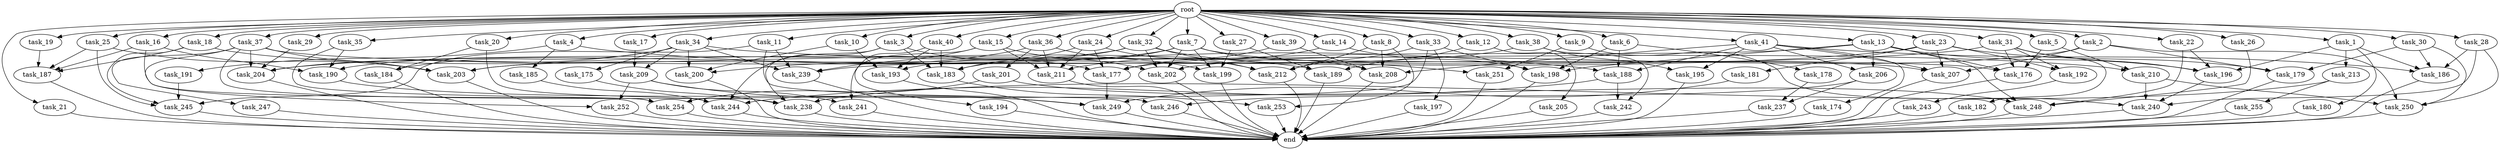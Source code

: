 digraph G {
  root [size="0.000000"];
  task_11 [size="1024.000000"];
  task_239 [size="1013612281856.000000"];
  task_185 [size="420906795008.000000"];
  task_2 [size="1024.000000"];
  task_249 [size="1640677507072.000000"];
  task_34 [size="1024.000000"];
  task_21 [size="1024.000000"];
  task_193 [size="901943132160.000000"];
  task_23 [size="1024.000000"];
  task_35 [size="1024.000000"];
  task_1 [size="1024.000000"];
  task_33 [size="1024.000000"];
  task_176 [size="1632087572480.000000"];
  task_14 [size="1024.000000"];
  task_206 [size="618475290624.000000"];
  task_178 [size="77309411328.000000"];
  task_3 [size="1024.000000"];
  task_213 [size="549755813888.000000"];
  task_254 [size="1503238553600.000000"];
  task_196 [size="1692217114624.000000"];
  task_187 [size="1468878815232.000000"];
  task_203 [size="1932735283200.000000"];
  task_28 [size="1024.000000"];
  task_209 [size="386547056640.000000"];
  task_201 [size="309237645312.000000"];
  task_22 [size="1024.000000"];
  task_5 [size="1024.000000"];
  task_188 [size="807453851648.000000"];
  task_30 [size="1024.000000"];
  task_179 [size="1623497637888.000000"];
  task_242 [size="111669149696.000000"];
  end [size="0.000000"];
  task_183 [size="566935683072.000000"];
  task_9 [size="1024.000000"];
  task_244 [size="807453851648.000000"];
  task_250 [size="936302870528.000000"];
  task_27 [size="1024.000000"];
  task_238 [size="1855425871872.000000"];
  task_195 [size="386547056640.000000"];
  task_20 [size="1024.000000"];
  task_182 [size="695784701952.000000"];
  task_199 [size="1245540515840.000000"];
  task_212 [size="1623497637888.000000"];
  task_245 [size="2241972928512.000000"];
  task_194 [size="214748364800.000000"];
  task_247 [size="549755813888.000000"];
  task_198 [size="1322849927168.000000"];
  task_252 [size="1245540515840.000000"];
  task_40 [size="1024.000000"];
  task_246 [size="1099511627776.000000"];
  task_186 [size="1211180777472.000000"];
  task_200 [size="523986010112.000000"];
  task_175 [size="77309411328.000000"];
  task_205 [size="549755813888.000000"];
  task_251 [size="970662608896.000000"];
  task_202 [size="1486058684416.000000"];
  task_8 [size="1024.000000"];
  task_191 [size="420906795008.000000"];
  task_211 [size="1614907703296.000000"];
  task_24 [size="1024.000000"];
  task_41 [size="1024.000000"];
  task_31 [size="1024.000000"];
  task_12 [size="1024.000000"];
  task_32 [size="1024.000000"];
  task_189 [size="2104533975040.000000"];
  task_255 [size="309237645312.000000"];
  task_243 [size="858993459200.000000"];
  task_10 [size="1024.000000"];
  task_210 [size="154618822656.000000"];
  task_29 [size="1024.000000"];
  task_241 [size="1005022347264.000000"];
  task_204 [size="1520418422784.000000"];
  task_208 [size="1554778161152.000000"];
  task_192 [size="1554778161152.000000"];
  task_4 [size="1024.000000"];
  task_13 [size="1024.000000"];
  task_36 [size="1024.000000"];
  task_16 [size="1024.000000"];
  task_181 [size="858993459200.000000"];
  task_15 [size="1024.000000"];
  task_39 [size="1024.000000"];
  task_174 [size="309237645312.000000"];
  task_37 [size="1024.000000"];
  task_253 [size="1554778161152.000000"];
  task_248 [size="1692217114624.000000"];
  task_18 [size="1024.000000"];
  task_26 [size="1024.000000"];
  task_180 [size="549755813888.000000"];
  task_25 [size="1024.000000"];
  task_19 [size="1024.000000"];
  task_207 [size="1795296329728.000000"];
  task_197 [size="77309411328.000000"];
  task_38 [size="1024.000000"];
  task_184 [size="498216206336.000000"];
  task_17 [size="1024.000000"];
  task_190 [size="807453851648.000000"];
  task_237 [size="627065225216.000000"];
  task_240 [size="670014898176.000000"];
  task_6 [size="1024.000000"];
  task_7 [size="1024.000000"];
  task_177 [size="893353197568.000000"];

  root -> task_11 [size="1.000000"];
  root -> task_28 [size="1.000000"];
  root -> task_10 [size="1.000000"];
  root -> task_20 [size="1.000000"];
  root -> task_2 [size="1.000000"];
  root -> task_4 [size="1.000000"];
  root -> task_13 [size="1.000000"];
  root -> task_39 [size="1.000000"];
  root -> task_21 [size="1.000000"];
  root -> task_40 [size="1.000000"];
  root -> task_16 [size="1.000000"];
  root -> task_22 [size="1.000000"];
  root -> task_15 [size="1.000000"];
  root -> task_36 [size="1.000000"];
  root -> task_33 [size="1.000000"];
  root -> task_1 [size="1.000000"];
  root -> task_5 [size="1.000000"];
  root -> task_14 [size="1.000000"];
  root -> task_18 [size="1.000000"];
  root -> task_26 [size="1.000000"];
  root -> task_6 [size="1.000000"];
  root -> task_25 [size="1.000000"];
  root -> task_24 [size="1.000000"];
  root -> task_9 [size="1.000000"];
  root -> task_23 [size="1.000000"];
  root -> task_3 [size="1.000000"];
  root -> task_19 [size="1.000000"];
  root -> task_27 [size="1.000000"];
  root -> task_35 [size="1.000000"];
  root -> task_41 [size="1.000000"];
  root -> task_38 [size="1.000000"];
  root -> task_17 [size="1.000000"];
  root -> task_31 [size="1.000000"];
  root -> task_12 [size="1.000000"];
  root -> task_32 [size="1.000000"];
  root -> task_34 [size="1.000000"];
  root -> task_37 [size="1.000000"];
  root -> task_30 [size="1.000000"];
  root -> task_8 [size="1.000000"];
  root -> task_7 [size="1.000000"];
  root -> task_29 [size="1.000000"];
  task_11 -> task_245 [size="536870912.000000"];
  task_11 -> task_239 [size="536870912.000000"];
  task_11 -> task_246 [size="536870912.000000"];
  task_239 -> end [size="1.000000"];
  task_185 -> task_244 [size="209715200.000000"];
  task_2 -> task_179 [size="536870912.000000"];
  task_2 -> task_207 [size="536870912.000000"];
  task_2 -> task_202 [size="536870912.000000"];
  task_2 -> task_250 [size="536870912.000000"];
  task_249 -> end [size="1.000000"];
  task_34 -> task_239 [size="75497472.000000"];
  task_34 -> task_204 [size="75497472.000000"];
  task_34 -> task_200 [size="75497472.000000"];
  task_34 -> task_175 [size="75497472.000000"];
  task_34 -> task_209 [size="75497472.000000"];
  task_34 -> task_210 [size="75497472.000000"];
  task_34 -> task_184 [size="75497472.000000"];
  task_21 -> end [size="1.000000"];
  task_193 -> end [size="1.000000"];
  task_23 -> task_179 [size="838860800.000000"];
  task_23 -> task_207 [size="838860800.000000"];
  task_23 -> task_181 [size="838860800.000000"];
  task_23 -> task_204 [size="838860800.000000"];
  task_23 -> task_192 [size="838860800.000000"];
  task_35 -> task_190 [size="301989888.000000"];
  task_35 -> task_254 [size="301989888.000000"];
  task_1 -> task_186 [size="536870912.000000"];
  task_1 -> task_196 [size="536870912.000000"];
  task_1 -> task_180 [size="536870912.000000"];
  task_1 -> task_213 [size="536870912.000000"];
  task_33 -> task_212 [size="75497472.000000"];
  task_33 -> task_197 [size="75497472.000000"];
  task_33 -> task_198 [size="75497472.000000"];
  task_33 -> task_254 [size="75497472.000000"];
  task_176 -> end [size="1.000000"];
  task_14 -> task_211 [size="838860800.000000"];
  task_14 -> task_198 [size="838860800.000000"];
  task_206 -> task_237 [size="536870912.000000"];
  task_206 -> task_246 [size="536870912.000000"];
  task_178 -> task_237 [size="75497472.000000"];
  task_3 -> task_244 [size="134217728.000000"];
  task_3 -> task_238 [size="134217728.000000"];
  task_3 -> task_183 [size="134217728.000000"];
  task_3 -> task_177 [size="134217728.000000"];
  task_213 -> task_238 [size="301989888.000000"];
  task_213 -> task_255 [size="301989888.000000"];
  task_254 -> end [size="1.000000"];
  task_196 -> task_240 [size="75497472.000000"];
  task_187 -> end [size="1.000000"];
  task_203 -> end [size="1.000000"];
  task_28 -> task_186 [size="134217728.000000"];
  task_28 -> task_250 [size="134217728.000000"];
  task_28 -> task_240 [size="134217728.000000"];
  task_209 -> task_241 [size="679477248.000000"];
  task_209 -> task_249 [size="679477248.000000"];
  task_209 -> task_252 [size="679477248.000000"];
  task_201 -> task_254 [size="679477248.000000"];
  task_201 -> task_248 [size="679477248.000000"];
  task_22 -> task_196 [size="134217728.000000"];
  task_22 -> task_248 [size="134217728.000000"];
  task_5 -> task_176 [size="75497472.000000"];
  task_5 -> task_210 [size="75497472.000000"];
  task_188 -> task_242 [size="33554432.000000"];
  task_188 -> task_244 [size="33554432.000000"];
  task_30 -> task_179 [size="209715200.000000"];
  task_30 -> task_186 [size="209715200.000000"];
  task_30 -> task_250 [size="209715200.000000"];
  task_179 -> end [size="1.000000"];
  task_242 -> end [size="1.000000"];
  task_183 -> task_253 [size="679477248.000000"];
  task_9 -> task_251 [size="411041792.000000"];
  task_9 -> task_240 [size="411041792.000000"];
  task_244 -> end [size="1.000000"];
  task_250 -> end [size="1.000000"];
  task_27 -> task_199 [size="838860800.000000"];
  task_27 -> task_189 [size="838860800.000000"];
  task_238 -> end [size="1.000000"];
  task_195 -> end [size="1.000000"];
  task_20 -> task_244 [size="411041792.000000"];
  task_20 -> task_184 [size="411041792.000000"];
  task_182 -> end [size="1.000000"];
  task_199 -> end [size="1.000000"];
  task_212 -> end [size="1.000000"];
  task_245 -> end [size="1.000000"];
  task_194 -> end [size="1.000000"];
  task_247 -> end [size="1.000000"];
  task_198 -> end [size="1.000000"];
  task_252 -> end [size="1.000000"];
  task_40 -> task_193 [size="209715200.000000"];
  task_40 -> task_183 [size="209715200.000000"];
  task_40 -> task_194 [size="209715200.000000"];
  task_246 -> end [size="1.000000"];
  task_186 -> end [size="1.000000"];
  task_200 -> end [size="1.000000"];
  task_175 -> task_238 [size="838860800.000000"];
  task_205 -> end [size="1.000000"];
  task_251 -> end [size="1.000000"];
  task_202 -> end [size="1.000000"];
  task_8 -> task_212 [size="838860800.000000"];
  task_8 -> task_208 [size="838860800.000000"];
  task_8 -> task_253 [size="838860800.000000"];
  task_191 -> task_245 [size="838860800.000000"];
  task_211 -> end [size="1.000000"];
  task_24 -> task_212 [size="134217728.000000"];
  task_24 -> task_211 [size="134217728.000000"];
  task_24 -> task_183 [size="134217728.000000"];
  task_24 -> task_177 [size="134217728.000000"];
  task_41 -> task_186 [size="301989888.000000"];
  task_41 -> task_206 [size="301989888.000000"];
  task_41 -> task_195 [size="301989888.000000"];
  task_41 -> task_208 [size="301989888.000000"];
  task_41 -> task_207 [size="301989888.000000"];
  task_41 -> task_188 [size="301989888.000000"];
  task_41 -> task_174 [size="301989888.000000"];
  task_31 -> task_196 [size="679477248.000000"];
  task_31 -> task_176 [size="679477248.000000"];
  task_31 -> task_182 [size="679477248.000000"];
  task_31 -> task_203 [size="679477248.000000"];
  task_31 -> task_192 [size="679477248.000000"];
  task_12 -> task_205 [size="536870912.000000"];
  task_12 -> task_189 [size="536870912.000000"];
  task_32 -> task_193 [size="536870912.000000"];
  task_32 -> task_203 [size="536870912.000000"];
  task_32 -> task_202 [size="536870912.000000"];
  task_32 -> task_212 [size="536870912.000000"];
  task_32 -> task_251 [size="536870912.000000"];
  task_189 -> end [size="1.000000"];
  task_255 -> end [size="1.000000"];
  task_243 -> end [size="1.000000"];
  task_10 -> task_193 [size="134217728.000000"];
  task_10 -> task_200 [size="134217728.000000"];
  task_210 -> task_250 [size="33554432.000000"];
  task_210 -> task_240 [size="33554432.000000"];
  task_29 -> task_204 [size="33554432.000000"];
  task_241 -> end [size="1.000000"];
  task_204 -> end [size="1.000000"];
  task_208 -> end [size="1.000000"];
  task_192 -> task_243 [size="838860800.000000"];
  task_4 -> task_191 [size="411041792.000000"];
  task_4 -> task_188 [size="411041792.000000"];
  task_4 -> task_185 [size="411041792.000000"];
  task_13 -> task_206 [size="301989888.000000"];
  task_13 -> task_177 [size="301989888.000000"];
  task_13 -> task_198 [size="301989888.000000"];
  task_13 -> task_196 [size="301989888.000000"];
  task_13 -> task_176 [size="301989888.000000"];
  task_13 -> task_248 [size="301989888.000000"];
  task_36 -> task_199 [size="301989888.000000"];
  task_36 -> task_211 [size="301989888.000000"];
  task_36 -> task_200 [size="301989888.000000"];
  task_36 -> task_201 [size="301989888.000000"];
  task_16 -> task_187 [size="411041792.000000"];
  task_16 -> task_254 [size="411041792.000000"];
  task_16 -> task_190 [size="411041792.000000"];
  task_181 -> task_249 [size="411041792.000000"];
  task_15 -> task_241 [size="301989888.000000"];
  task_15 -> task_239 [size="301989888.000000"];
  task_15 -> task_202 [size="301989888.000000"];
  task_15 -> task_211 [size="301989888.000000"];
  task_39 -> task_177 [size="301989888.000000"];
  task_39 -> task_208 [size="301989888.000000"];
  task_174 -> end [size="1.000000"];
  task_37 -> task_203 [size="536870912.000000"];
  task_37 -> task_238 [size="536870912.000000"];
  task_37 -> task_204 [size="536870912.000000"];
  task_37 -> task_252 [size="536870912.000000"];
  task_37 -> task_176 [size="536870912.000000"];
  task_37 -> task_247 [size="536870912.000000"];
  task_253 -> end [size="1.000000"];
  task_248 -> end [size="1.000000"];
  task_18 -> task_245 [size="679477248.000000"];
  task_18 -> task_187 [size="679477248.000000"];
  task_18 -> task_189 [size="679477248.000000"];
  task_26 -> task_248 [size="536870912.000000"];
  task_180 -> end [size="1.000000"];
  task_25 -> task_203 [size="134217728.000000"];
  task_25 -> task_245 [size="134217728.000000"];
  task_25 -> task_187 [size="134217728.000000"];
  task_19 -> task_187 [size="209715200.000000"];
  task_207 -> end [size="1.000000"];
  task_197 -> end [size="1.000000"];
  task_38 -> task_242 [size="75497472.000000"];
  task_38 -> task_239 [size="75497472.000000"];
  task_38 -> task_195 [size="75497472.000000"];
  task_184 -> end [size="1.000000"];
  task_17 -> task_209 [size="301989888.000000"];
  task_190 -> task_249 [size="209715200.000000"];
  task_237 -> end [size="1.000000"];
  task_240 -> end [size="1.000000"];
  task_6 -> task_188 [size="75497472.000000"];
  task_6 -> task_178 [size="75497472.000000"];
  task_6 -> task_198 [size="75497472.000000"];
  task_7 -> task_183 [size="75497472.000000"];
  task_7 -> task_190 [size="75497472.000000"];
  task_7 -> task_199 [size="75497472.000000"];
  task_7 -> task_207 [size="75497472.000000"];
  task_7 -> task_202 [size="75497472.000000"];
  task_7 -> task_208 [size="75497472.000000"];
  task_177 -> task_249 [size="301989888.000000"];
}
